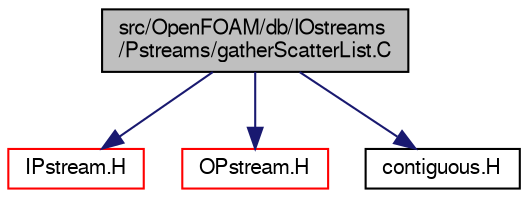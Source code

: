 digraph "src/OpenFOAM/db/IOstreams/Pstreams/gatherScatterList.C"
{
  bgcolor="transparent";
  edge [fontname="FreeSans",fontsize="10",labelfontname="FreeSans",labelfontsize="10"];
  node [fontname="FreeSans",fontsize="10",shape=record];
  Node0 [label="src/OpenFOAM/db/IOstreams\l/Pstreams/gatherScatterList.C",height=0.2,width=0.4,color="black", fillcolor="grey75", style="filled", fontcolor="black"];
  Node0 -> Node1 [color="midnightblue",fontsize="10",style="solid",fontname="FreeSans"];
  Node1 [label="IPstream.H",height=0.2,width=0.4,color="red",URL="$a09122.html"];
  Node0 -> Node79 [color="midnightblue",fontsize="10",style="solid",fontname="FreeSans"];
  Node79 [label="OPstream.H",height=0.2,width=0.4,color="red",URL="$a09128.html"];
  Node0 -> Node81 [color="midnightblue",fontsize="10",style="solid",fontname="FreeSans"];
  Node81 [label="contiguous.H",height=0.2,width=0.4,color="black",URL="$a12185.html",tooltip="Template function to specify if the data of a type are contiguous. "];
}
